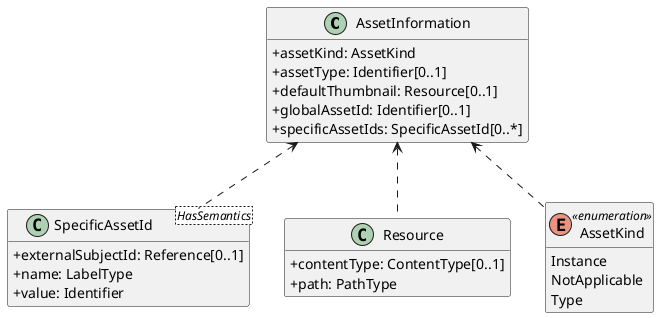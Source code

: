 @startuml
skinparam classAttributeIconSize 0
hide methods

class AssetInformation {
  +assetKind: AssetKind 
  +assetType: Identifier[0..1] 
  +defaultThumbnail: Resource[0..1] 
  +globalAssetId: Identifier[0..1] 
  +specificAssetIds: SpecificAssetId[0..*] 
}
class SpecificAssetId<HasSemantics> {
  +externalSubjectId: Reference[0..1] 
  +name: LabelType 
  +value: Identifier 
}
class Resource {
  +contentType: ContentType[0..1] 
  +path: PathType 
}
enum AssetKind <<enumeration>> {
  Instance
  NotApplicable
  Type
}
AssetInformation <.. AssetKind
AssetInformation <.. SpecificAssetId
AssetInformation <.. Resource
@enduml